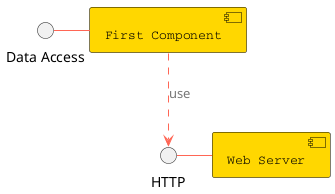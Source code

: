 @startuml

skinparam component {
    FontSize 13
    InterfaceBackgroundColor RosyBrown
    InterfaceBorderColor orange
    BackgroundColor<<Apache>> Red
    BorderColor<<Apache>> #FF6655
    FontName Courier
    BorderColor black
    BackgroundColor gold
    ArrowFontName Impact
    ArrowColor #FF6655
    ArrowFontColor #777777
}

() "Data Access" as DA

DA - [First Component]
[First Component] ..> () HTTP : use
HTTP - [Web Server] << Apache >>

@enduml

